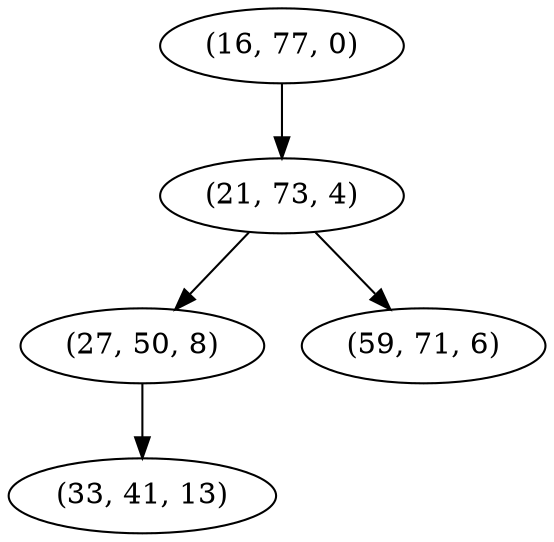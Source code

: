 digraph tree {
    "(16, 77, 0)";
    "(21, 73, 4)";
    "(27, 50, 8)";
    "(33, 41, 13)";
    "(59, 71, 6)";
    "(16, 77, 0)" -> "(21, 73, 4)";
    "(21, 73, 4)" -> "(27, 50, 8)";
    "(21, 73, 4)" -> "(59, 71, 6)";
    "(27, 50, 8)" -> "(33, 41, 13)";
}
